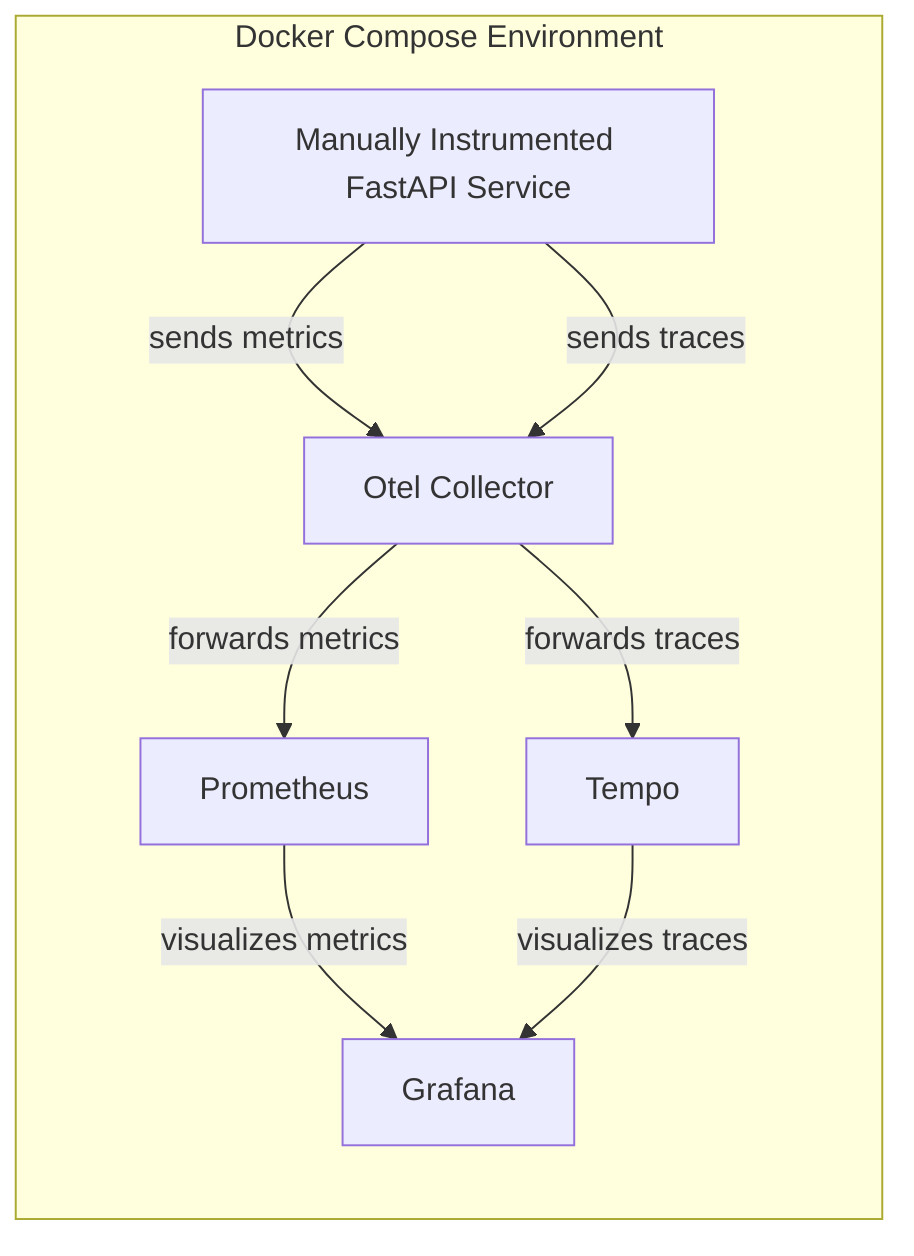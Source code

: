 flowchart LR
    subgraph "Docker Compose Environment"
      FA[Manually Instrumented FastAPI Service]
      OC[Otel Collector]
      P[Prometheus]
      T[Tempo]
      G[Grafana]
    end

    FA -- "sends metrics" --> OC
    FA -- "sends traces" --> OC
    OC -- "forwards metrics" --> P
    OC -- "forwards traces" --> T
    P -- "visualizes metrics" --> G
    T -- "visualizes traces" --> G